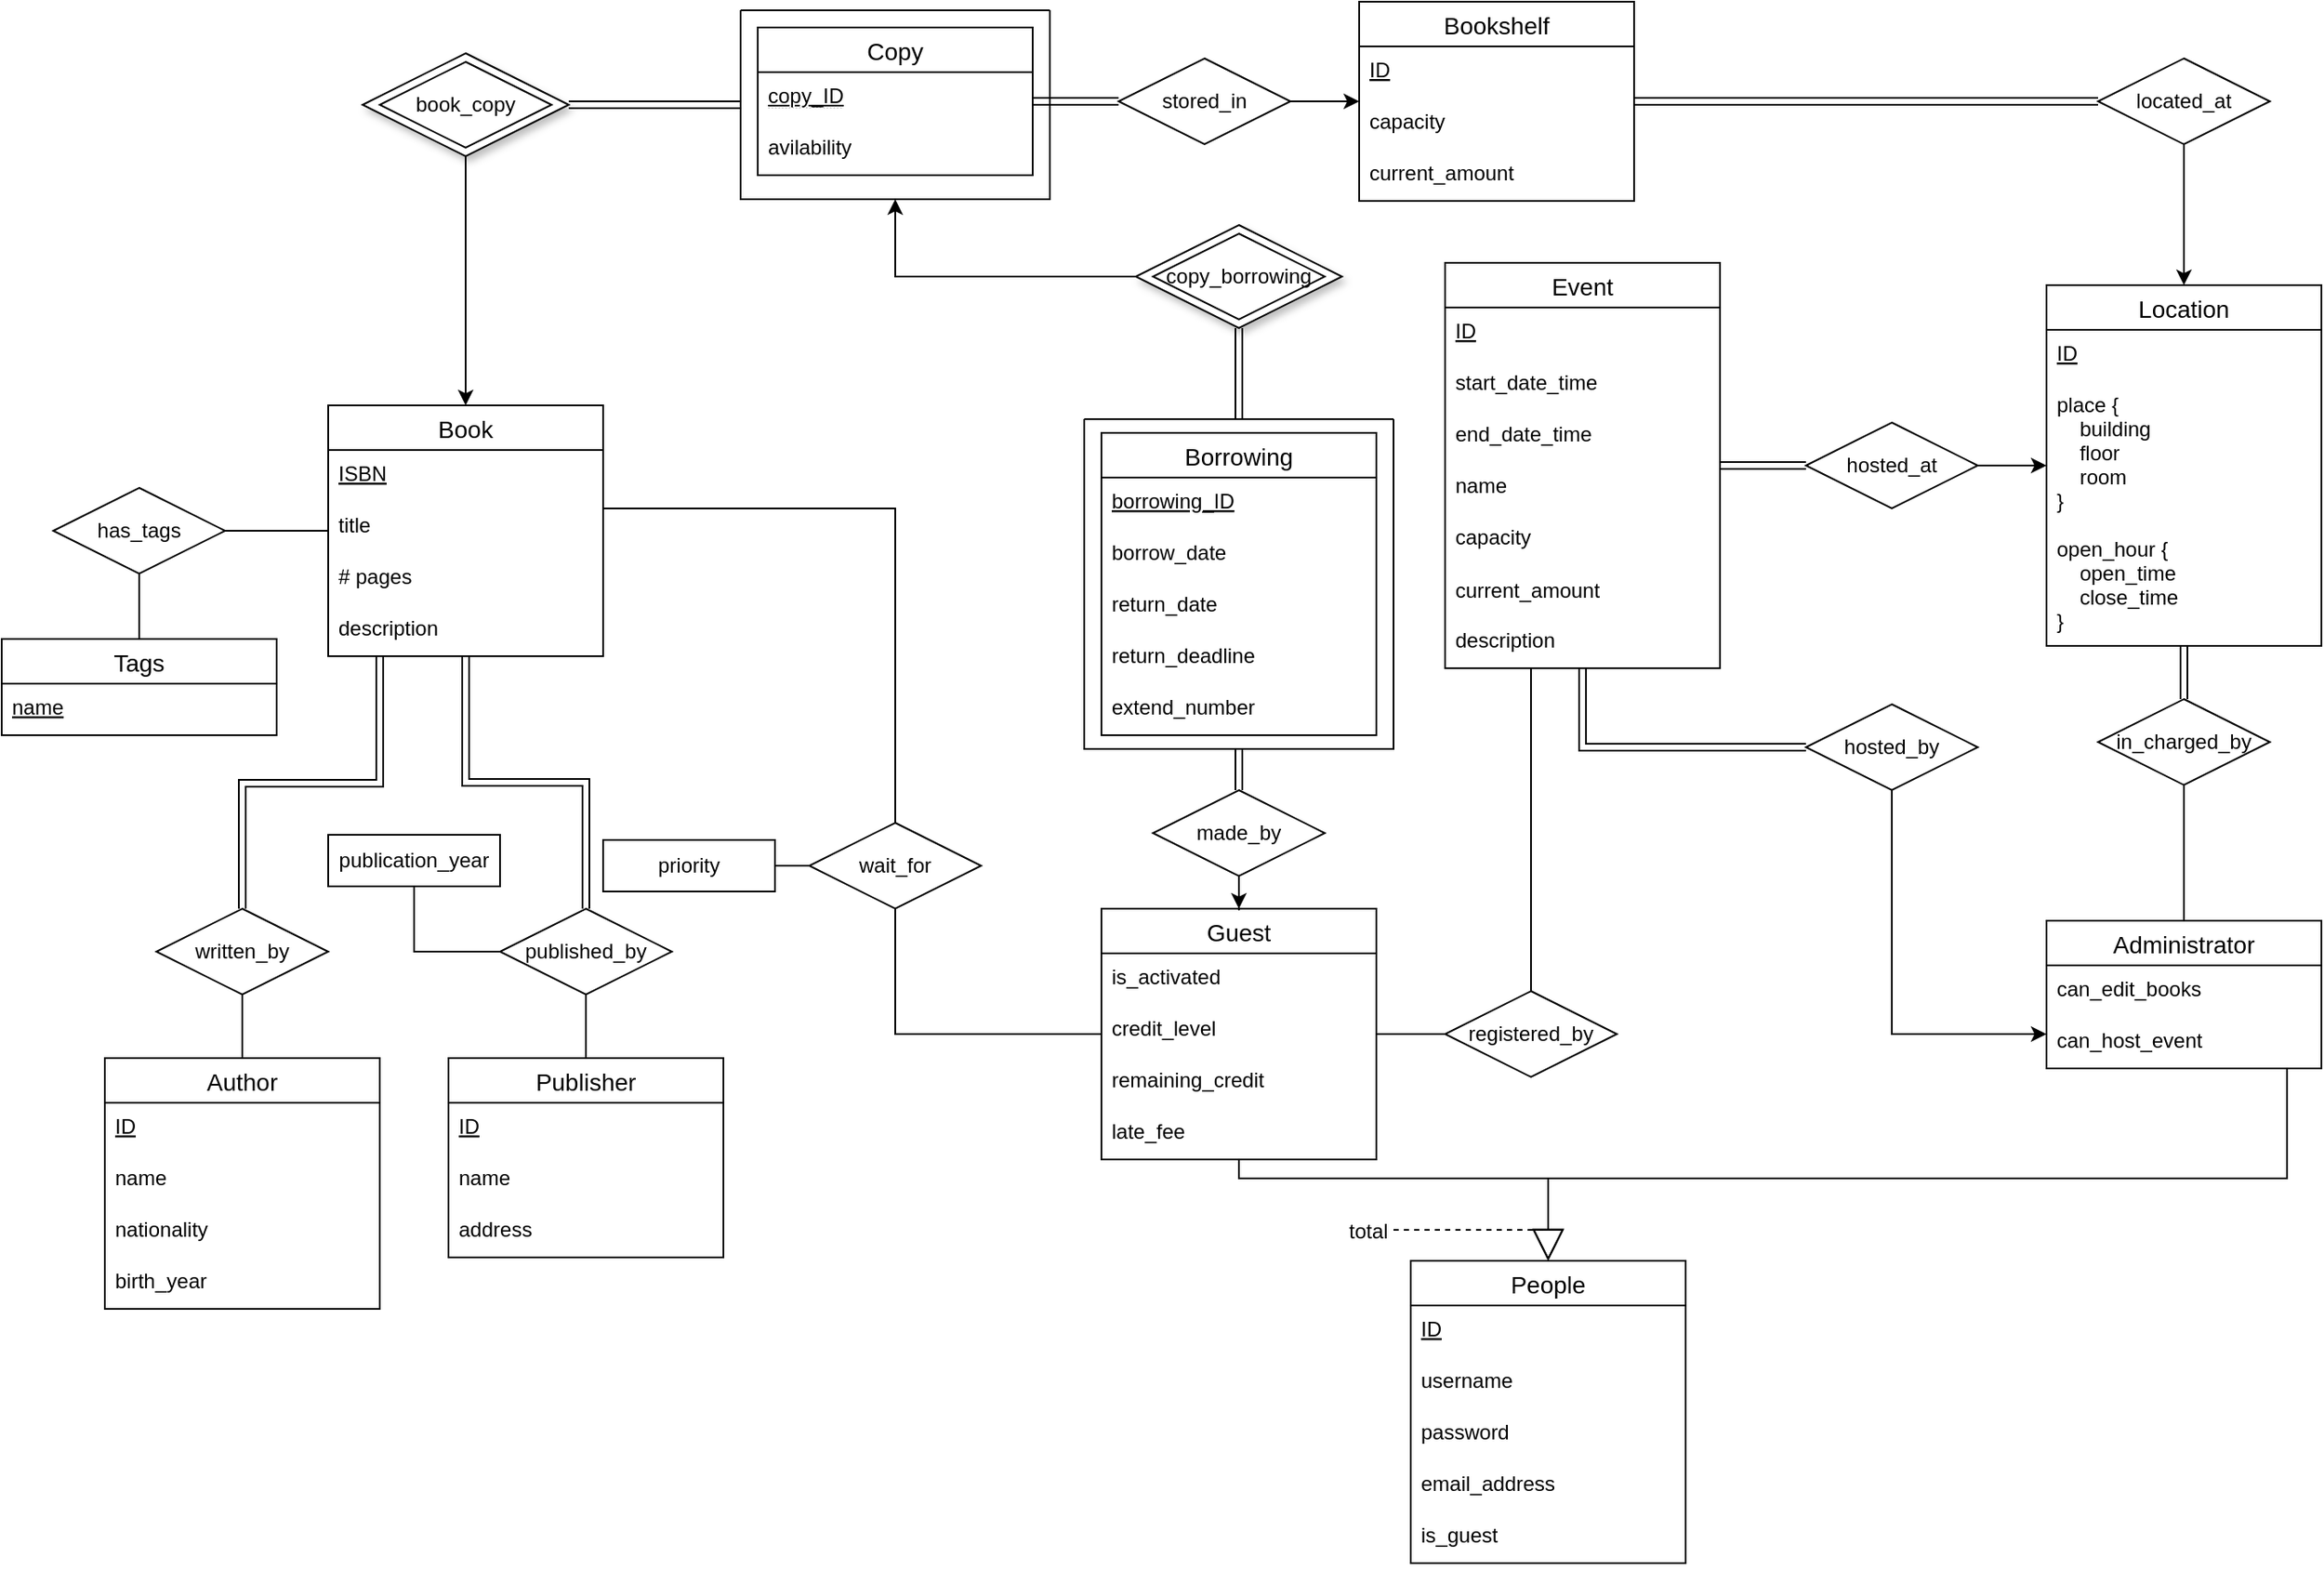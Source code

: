 <mxfile>
    <diagram id="R2lEEEUBdFMjLlhIrx00" name="Page-1">
        <mxGraphModel dx="1548" dy="529" grid="1" gridSize="10" guides="1" tooltips="1" connect="1" arrows="1" fold="1" page="1" pageScale="1" pageWidth="850" pageHeight="1100" math="0" shadow="0" extFonts="Permanent Marker^https://fonts.googleapis.com/css?family=Permanent+Marker">
            <root>
                <mxCell id="0"/>
                <mxCell id="1" parent="0"/>
                <mxCell id="11" value="" style="rhombus;whiteSpace=wrap;html=1;shadow=1;" vertex="1" parent="1">
                    <mxGeometry x="-280" y="105" width="120" height="60" as="geometry"/>
                </mxCell>
                <mxCell id="3pUokIxNdo1e3XjNeTQa-14" value="" style="rhombus;whiteSpace=wrap;html=1;shadow=1;" parent="1" vertex="1">
                    <mxGeometry x="170" y="205" width="120" height="60" as="geometry"/>
                </mxCell>
                <mxCell id="M0YwCfA4mjr5i9VfoFUj-1" value="Book" style="swimlane;fontStyle=0;childLayout=stackLayout;horizontal=1;startSize=26;horizontalStack=0;resizeParent=1;resizeParentMax=0;resizeLast=0;collapsible=1;marginBottom=0;align=center;fontSize=14;" parent="1" vertex="1">
                    <mxGeometry x="-300" y="310" width="160" height="146" as="geometry"/>
                </mxCell>
                <mxCell id="M0YwCfA4mjr5i9VfoFUj-2" value="ISBN" style="text;strokeColor=none;fillColor=none;spacingLeft=4;spacingRight=4;overflow=hidden;rotatable=0;points=[[0,0.5],[1,0.5]];portConstraint=eastwest;fontSize=12;fontStyle=4" parent="M0YwCfA4mjr5i9VfoFUj-1" vertex="1">
                    <mxGeometry y="26" width="160" height="30" as="geometry"/>
                </mxCell>
                <mxCell id="M0YwCfA4mjr5i9VfoFUj-3" value="title" style="text;strokeColor=none;fillColor=none;spacingLeft=4;spacingRight=4;overflow=hidden;rotatable=0;points=[[0,0.5],[1,0.5]];portConstraint=eastwest;fontSize=12;" parent="M0YwCfA4mjr5i9VfoFUj-1" vertex="1">
                    <mxGeometry y="56" width="160" height="30" as="geometry"/>
                </mxCell>
                <mxCell id="6Vq29FL__fgsb-6oe8JI-12" value="# pages" style="text;strokeColor=none;fillColor=none;spacingLeft=4;spacingRight=4;overflow=hidden;rotatable=0;points=[[0,0.5],[1,0.5]];portConstraint=eastwest;fontSize=12;" parent="M0YwCfA4mjr5i9VfoFUj-1" vertex="1">
                    <mxGeometry y="86" width="160" height="30" as="geometry"/>
                </mxCell>
                <mxCell id="3pUokIxNdo1e3XjNeTQa-11" value="description" style="text;strokeColor=none;fillColor=none;spacingLeft=4;spacingRight=4;overflow=hidden;rotatable=0;points=[[0,0.5],[1,0.5]];portConstraint=eastwest;fontSize=12;" parent="M0YwCfA4mjr5i9VfoFUj-1" vertex="1">
                    <mxGeometry y="116" width="160" height="30" as="geometry"/>
                </mxCell>
                <mxCell id="M0YwCfA4mjr5i9VfoFUj-5" value="Bookshelf" style="swimlane;fontStyle=0;childLayout=stackLayout;horizontal=1;startSize=26;horizontalStack=0;resizeParent=1;resizeParentMax=0;resizeLast=0;collapsible=1;marginBottom=0;align=center;fontSize=14;" parent="1" vertex="1">
                    <mxGeometry x="300" y="75" width="160" height="116" as="geometry"/>
                </mxCell>
                <mxCell id="M0YwCfA4mjr5i9VfoFUj-6" value="ID" style="text;strokeColor=none;fillColor=none;spacingLeft=4;spacingRight=4;overflow=hidden;rotatable=0;points=[[0,0.5],[1,0.5]];portConstraint=eastwest;fontSize=12;fontStyle=4" parent="M0YwCfA4mjr5i9VfoFUj-5" vertex="1">
                    <mxGeometry y="26" width="160" height="30" as="geometry"/>
                </mxCell>
                <mxCell id="M0YwCfA4mjr5i9VfoFUj-8" value="capacity" style="text;strokeColor=none;fillColor=none;spacingLeft=4;spacingRight=4;overflow=hidden;rotatable=0;points=[[0,0.5],[1,0.5]];portConstraint=eastwest;fontSize=12;" parent="M0YwCfA4mjr5i9VfoFUj-5" vertex="1">
                    <mxGeometry y="56" width="160" height="30" as="geometry"/>
                </mxCell>
                <mxCell id="RutCKX_S9ad8p6_v9QBn-16" value="current_amount" style="text;strokeColor=none;fillColor=none;spacingLeft=4;spacingRight=4;overflow=hidden;rotatable=0;points=[[0,0.5],[1,0.5]];portConstraint=eastwest;fontSize=12;" parent="M0YwCfA4mjr5i9VfoFUj-5" vertex="1">
                    <mxGeometry y="86" width="160" height="30" as="geometry"/>
                </mxCell>
                <mxCell id="M0YwCfA4mjr5i9VfoFUj-9" value="Location" style="swimlane;fontStyle=0;childLayout=stackLayout;horizontal=1;startSize=26;horizontalStack=0;resizeParent=1;resizeParentMax=0;resizeLast=0;collapsible=1;marginBottom=0;align=center;fontSize=14;" parent="1" vertex="1">
                    <mxGeometry x="700" y="240" width="160" height="210" as="geometry"/>
                </mxCell>
                <mxCell id="M0YwCfA4mjr5i9VfoFUj-11" value="ID" style="text;strokeColor=none;fillColor=none;spacingLeft=4;spacingRight=4;overflow=hidden;rotatable=0;points=[[0,0.5],[1,0.5]];portConstraint=eastwest;fontSize=12;fontStyle=4" parent="M0YwCfA4mjr5i9VfoFUj-9" vertex="1">
                    <mxGeometry y="26" width="160" height="30" as="geometry"/>
                </mxCell>
                <mxCell id="2" value="place {&#10;    building&#10;    floor&#10;    room&#10;}" style="text;strokeColor=none;fillColor=none;spacingLeft=4;spacingRight=4;overflow=hidden;rotatable=0;points=[[0,0.5],[1,0.5]];portConstraint=eastwest;fontSize=12;fontStyle=0" parent="M0YwCfA4mjr5i9VfoFUj-9" vertex="1">
                    <mxGeometry y="56" width="160" height="84" as="geometry"/>
                </mxCell>
                <mxCell id="m7qZ3WIpsGeV1RLe8qS_-42" value="open_hour {&#10;    open_time&#10;    close_time&#10;}" style="text;strokeColor=none;fillColor=none;spacingLeft=4;spacingRight=4;overflow=hidden;rotatable=0;points=[[0,0.5],[1,0.5]];portConstraint=eastwest;fontSize=12;fontStyle=0" parent="M0YwCfA4mjr5i9VfoFUj-9" vertex="1">
                    <mxGeometry y="140" width="160" height="70" as="geometry"/>
                </mxCell>
                <mxCell id="M0YwCfA4mjr5i9VfoFUj-31" style="edgeStyle=orthogonalEdgeStyle;shape=link;rounded=0;orthogonalLoop=1;jettySize=auto;html=1;exitX=0;exitY=0.5;exitDx=0;exitDy=0;" parent="1" source="M0YwCfA4mjr5i9VfoFUj-13" target="6Vq29FL__fgsb-6oe8JI-1" edge="1">
                    <mxGeometry relative="1" as="geometry">
                        <mxPoint x="120" y="133" as="targetPoint"/>
                    </mxGeometry>
                </mxCell>
                <mxCell id="M0YwCfA4mjr5i9VfoFUj-72" style="edgeStyle=orthogonalEdgeStyle;rounded=0;orthogonalLoop=1;jettySize=auto;html=1;exitX=1;exitY=0.5;exitDx=0;exitDy=0;" parent="1" source="M0YwCfA4mjr5i9VfoFUj-13" target="M0YwCfA4mjr5i9VfoFUj-5" edge="1">
                    <mxGeometry relative="1" as="geometry"/>
                </mxCell>
                <mxCell id="M0YwCfA4mjr5i9VfoFUj-13" value="stored_in" style="rhombus;whiteSpace=wrap;html=1;" parent="1" vertex="1">
                    <mxGeometry x="160" y="108" width="100" height="50" as="geometry"/>
                </mxCell>
                <mxCell id="M0YwCfA4mjr5i9VfoFUj-33" style="edgeStyle=orthogonalEdgeStyle;rounded=0;orthogonalLoop=1;jettySize=auto;html=1;exitX=0;exitY=0.5;exitDx=0;exitDy=0;shape=link;" parent="1" source="M0YwCfA4mjr5i9VfoFUj-14" target="M0YwCfA4mjr5i9VfoFUj-5" edge="1">
                    <mxGeometry relative="1" as="geometry"/>
                </mxCell>
                <mxCell id="M0YwCfA4mjr5i9VfoFUj-73" style="edgeStyle=orthogonalEdgeStyle;rounded=0;orthogonalLoop=1;jettySize=auto;html=1;exitX=0.5;exitY=1;exitDx=0;exitDy=0;" parent="1" source="M0YwCfA4mjr5i9VfoFUj-14" target="M0YwCfA4mjr5i9VfoFUj-9" edge="1">
                    <mxGeometry relative="1" as="geometry">
                        <mxPoint x="590" y="123" as="targetPoint"/>
                    </mxGeometry>
                </mxCell>
                <mxCell id="M0YwCfA4mjr5i9VfoFUj-14" value="located_at" style="rhombus;whiteSpace=wrap;html=1;" parent="1" vertex="1">
                    <mxGeometry x="730" y="108" width="100" height="50" as="geometry"/>
                </mxCell>
                <mxCell id="M0YwCfA4mjr5i9VfoFUj-15" value="Author" style="swimlane;fontStyle=0;childLayout=stackLayout;horizontal=1;startSize=26;horizontalStack=0;resizeParent=1;resizeParentMax=0;resizeLast=0;collapsible=1;marginBottom=0;align=center;fontSize=14;" parent="1" vertex="1">
                    <mxGeometry x="-430" y="690" width="160" height="146" as="geometry"/>
                </mxCell>
                <mxCell id="M0YwCfA4mjr5i9VfoFUj-16" value="ID" style="text;strokeColor=none;fillColor=none;spacingLeft=4;spacingRight=4;overflow=hidden;rotatable=0;points=[[0,0.5],[1,0.5]];portConstraint=eastwest;fontSize=12;fontStyle=4" parent="M0YwCfA4mjr5i9VfoFUj-15" vertex="1">
                    <mxGeometry y="26" width="160" height="30" as="geometry"/>
                </mxCell>
                <mxCell id="M0YwCfA4mjr5i9VfoFUj-17" value="name" style="text;strokeColor=none;fillColor=none;spacingLeft=4;spacingRight=4;overflow=hidden;rotatable=0;points=[[0,0.5],[1,0.5]];portConstraint=eastwest;fontSize=12;" parent="M0YwCfA4mjr5i9VfoFUj-15" vertex="1">
                    <mxGeometry y="56" width="160" height="30" as="geometry"/>
                </mxCell>
                <mxCell id="M0YwCfA4mjr5i9VfoFUj-18" value="nationality" style="text;strokeColor=none;fillColor=none;spacingLeft=4;spacingRight=4;overflow=hidden;rotatable=0;points=[[0,0.5],[1,0.5]];portConstraint=eastwest;fontSize=12;" parent="M0YwCfA4mjr5i9VfoFUj-15" vertex="1">
                    <mxGeometry y="86" width="160" height="30" as="geometry"/>
                </mxCell>
                <mxCell id="M0YwCfA4mjr5i9VfoFUj-23" value="birth_year" style="text;strokeColor=none;fillColor=none;spacingLeft=4;spacingRight=4;overflow=hidden;rotatable=0;points=[[0,0.5],[1,0.5]];portConstraint=eastwest;fontSize=12;" parent="M0YwCfA4mjr5i9VfoFUj-15" vertex="1">
                    <mxGeometry y="116" width="160" height="30" as="geometry"/>
                </mxCell>
                <mxCell id="M0YwCfA4mjr5i9VfoFUj-19" value="Publisher" style="swimlane;fontStyle=0;childLayout=stackLayout;horizontal=1;startSize=26;horizontalStack=0;resizeParent=1;resizeParentMax=0;resizeLast=0;collapsible=1;marginBottom=0;align=center;fontSize=14;" parent="1" vertex="1">
                    <mxGeometry x="-230" y="690" width="160" height="116" as="geometry"/>
                </mxCell>
                <mxCell id="M0YwCfA4mjr5i9VfoFUj-20" value="ID" style="text;strokeColor=none;fillColor=none;spacingLeft=4;spacingRight=4;overflow=hidden;rotatable=0;points=[[0,0.5],[1,0.5]];portConstraint=eastwest;fontSize=12;fontStyle=4" parent="M0YwCfA4mjr5i9VfoFUj-19" vertex="1">
                    <mxGeometry y="26" width="160" height="30" as="geometry"/>
                </mxCell>
                <mxCell id="M0YwCfA4mjr5i9VfoFUj-21" value="name" style="text;strokeColor=none;fillColor=none;spacingLeft=4;spacingRight=4;overflow=hidden;rotatable=0;points=[[0,0.5],[1,0.5]];portConstraint=eastwest;fontSize=12;" parent="M0YwCfA4mjr5i9VfoFUj-19" vertex="1">
                    <mxGeometry y="56" width="160" height="30" as="geometry"/>
                </mxCell>
                <mxCell id="M0YwCfA4mjr5i9VfoFUj-22" value="address" style="text;strokeColor=none;fillColor=none;spacingLeft=4;spacingRight=4;overflow=hidden;rotatable=0;points=[[0,0.5],[1,0.5]];portConstraint=eastwest;fontSize=12;" parent="M0YwCfA4mjr5i9VfoFUj-19" vertex="1">
                    <mxGeometry y="86" width="160" height="30" as="geometry"/>
                </mxCell>
                <mxCell id="M0YwCfA4mjr5i9VfoFUj-26" style="edgeStyle=orthogonalEdgeStyle;rounded=0;orthogonalLoop=1;jettySize=auto;html=1;exitX=0.5;exitY=0;exitDx=0;exitDy=0;shape=link;" parent="1" source="M0YwCfA4mjr5i9VfoFUj-24" target="M0YwCfA4mjr5i9VfoFUj-1" edge="1">
                    <mxGeometry relative="1" as="geometry">
                        <Array as="points">
                            <mxPoint x="-350" y="530"/>
                            <mxPoint x="-270" y="530"/>
                        </Array>
                    </mxGeometry>
                </mxCell>
                <mxCell id="M0YwCfA4mjr5i9VfoFUj-24" value="written_by" style="rhombus;whiteSpace=wrap;html=1;" parent="1" vertex="1">
                    <mxGeometry x="-400" y="603" width="100" height="50" as="geometry"/>
                </mxCell>
                <mxCell id="M0YwCfA4mjr5i9VfoFUj-28" style="edgeStyle=orthogonalEdgeStyle;rounded=0;orthogonalLoop=1;jettySize=auto;html=1;shape=link;" parent="1" source="M0YwCfA4mjr5i9VfoFUj-25" target="M0YwCfA4mjr5i9VfoFUj-1" edge="1">
                    <mxGeometry relative="1" as="geometry"/>
                </mxCell>
                <mxCell id="M0YwCfA4mjr5i9VfoFUj-25" value="published_by" style="rhombus;whiteSpace=wrap;html=1;" parent="1" vertex="1">
                    <mxGeometry x="-200" y="603" width="100" height="50" as="geometry"/>
                </mxCell>
                <mxCell id="M0YwCfA4mjr5i9VfoFUj-44" value="Guest" style="swimlane;fontStyle=0;childLayout=stackLayout;horizontal=1;startSize=26;horizontalStack=0;resizeParent=1;resizeParentMax=0;resizeLast=0;collapsible=1;marginBottom=0;align=center;fontSize=14;" parent="1" vertex="1">
                    <mxGeometry x="150" y="603" width="160" height="146" as="geometry"/>
                </mxCell>
                <mxCell id="5" value="is_activated" style="text;strokeColor=none;fillColor=none;spacingLeft=4;spacingRight=4;overflow=hidden;rotatable=0;points=[[0,0.5],[1,0.5]];portConstraint=eastwest;fontSize=12;" parent="M0YwCfA4mjr5i9VfoFUj-44" vertex="1">
                    <mxGeometry y="26" width="160" height="30" as="geometry"/>
                </mxCell>
                <mxCell id="M0YwCfA4mjr5i9VfoFUj-45" value="credit_level" style="text;strokeColor=none;fillColor=none;spacingLeft=4;spacingRight=4;overflow=hidden;rotatable=0;points=[[0,0.5],[1,0.5]];portConstraint=eastwest;fontSize=12;fontStyle=0" parent="M0YwCfA4mjr5i9VfoFUj-44" vertex="1">
                    <mxGeometry y="56" width="160" height="30" as="geometry"/>
                </mxCell>
                <mxCell id="6Vq29FL__fgsb-6oe8JI-16" value="remaining_credit" style="text;strokeColor=none;fillColor=none;spacingLeft=4;spacingRight=4;overflow=hidden;rotatable=0;points=[[0,0.5],[1,0.5]];portConstraint=eastwest;fontSize=12;" parent="M0YwCfA4mjr5i9VfoFUj-44" vertex="1">
                    <mxGeometry y="86" width="160" height="30" as="geometry"/>
                </mxCell>
                <mxCell id="m7qZ3WIpsGeV1RLe8qS_-4" value="late_fee" style="text;strokeColor=none;fillColor=none;spacingLeft=4;spacingRight=4;overflow=hidden;rotatable=0;points=[[0,0.5],[1,0.5]];portConstraint=eastwest;fontSize=12;" parent="M0YwCfA4mjr5i9VfoFUj-44" vertex="1">
                    <mxGeometry y="116" width="160" height="30" as="geometry"/>
                </mxCell>
                <mxCell id="M0YwCfA4mjr5i9VfoFUj-52" value="People" style="swimlane;fontStyle=0;childLayout=stackLayout;horizontal=1;startSize=26;horizontalStack=0;resizeParent=1;resizeParentMax=0;resizeLast=0;collapsible=1;marginBottom=0;align=center;fontSize=14;" parent="1" vertex="1">
                    <mxGeometry x="330" y="808" width="160" height="176" as="geometry"/>
                </mxCell>
                <mxCell id="M0YwCfA4mjr5i9VfoFUj-53" value="ID" style="text;strokeColor=none;fillColor=none;spacingLeft=4;spacingRight=4;overflow=hidden;rotatable=0;points=[[0,0.5],[1,0.5]];portConstraint=eastwest;fontSize=12;fontStyle=4" parent="M0YwCfA4mjr5i9VfoFUj-52" vertex="1">
                    <mxGeometry y="26" width="160" height="30" as="geometry"/>
                </mxCell>
                <mxCell id="m7qZ3WIpsGeV1RLe8qS_-3" value="username" style="text;strokeColor=none;fillColor=none;spacingLeft=4;spacingRight=4;overflow=hidden;rotatable=0;points=[[0,0.5],[1,0.5]];portConstraint=eastwest;fontSize=12;fontStyle=0" parent="M0YwCfA4mjr5i9VfoFUj-52" vertex="1">
                    <mxGeometry y="56" width="160" height="30" as="geometry"/>
                </mxCell>
                <mxCell id="m7qZ3WIpsGeV1RLe8qS_-9" value="password" style="text;strokeColor=none;fillColor=none;spacingLeft=4;spacingRight=4;overflow=hidden;rotatable=0;points=[[0,0.5],[1,0.5]];portConstraint=eastwest;fontSize=12;fontStyle=0" parent="M0YwCfA4mjr5i9VfoFUj-52" vertex="1">
                    <mxGeometry y="86" width="160" height="30" as="geometry"/>
                </mxCell>
                <mxCell id="6" value="email_address" style="text;strokeColor=none;fillColor=none;spacingLeft=4;spacingRight=4;overflow=hidden;rotatable=0;points=[[0,0.5],[1,0.5]];portConstraint=eastwest;fontSize=12;fontStyle=0" parent="M0YwCfA4mjr5i9VfoFUj-52" vertex="1">
                    <mxGeometry y="116" width="160" height="30" as="geometry"/>
                </mxCell>
                <mxCell id="3" value="is_guest" style="text;strokeColor=none;fillColor=none;spacingLeft=4;spacingRight=4;overflow=hidden;rotatable=0;points=[[0,0.5],[1,0.5]];portConstraint=eastwest;fontSize=12;fontStyle=0" parent="M0YwCfA4mjr5i9VfoFUj-52" vertex="1">
                    <mxGeometry y="146" width="160" height="30" as="geometry"/>
                </mxCell>
                <mxCell id="M0YwCfA4mjr5i9VfoFUj-56" value="Administrator" style="swimlane;fontStyle=0;childLayout=stackLayout;horizontal=1;startSize=26;horizontalStack=0;resizeParent=1;resizeParentMax=0;resizeLast=0;collapsible=1;marginBottom=0;align=center;fontSize=14;" parent="1" vertex="1">
                    <mxGeometry x="700" y="610" width="160" height="86" as="geometry"/>
                </mxCell>
                <mxCell id="m7qZ3WIpsGeV1RLe8qS_-21" value="can_edit_books" style="text;strokeColor=none;fillColor=none;spacingLeft=4;spacingRight=4;overflow=hidden;rotatable=0;points=[[0,0.5],[1,0.5]];portConstraint=eastwest;fontSize=12;" parent="M0YwCfA4mjr5i9VfoFUj-56" vertex="1">
                    <mxGeometry y="26" width="160" height="30" as="geometry"/>
                </mxCell>
                <mxCell id="m7qZ3WIpsGeV1RLe8qS_-43" value="can_host_event" style="text;strokeColor=none;fillColor=none;spacingLeft=4;spacingRight=4;overflow=hidden;rotatable=0;points=[[0,0.5],[1,0.5]];portConstraint=eastwest;fontSize=12;" parent="M0YwCfA4mjr5i9VfoFUj-56" vertex="1">
                    <mxGeometry y="56" width="160" height="30" as="geometry"/>
                </mxCell>
                <mxCell id="M0YwCfA4mjr5i9VfoFUj-63" value="" style="endArrow=none;html=1;rounded=0;" parent="1" source="M0YwCfA4mjr5i9VfoFUj-15" target="M0YwCfA4mjr5i9VfoFUj-24" edge="1">
                    <mxGeometry width="50" height="50" relative="1" as="geometry">
                        <mxPoint x="-430" y="740" as="sourcePoint"/>
                        <mxPoint x="-380" y="690" as="targetPoint"/>
                    </mxGeometry>
                </mxCell>
                <mxCell id="M0YwCfA4mjr5i9VfoFUj-64" value="" style="endArrow=none;html=1;rounded=0;" parent="1" source="M0YwCfA4mjr5i9VfoFUj-19" target="M0YwCfA4mjr5i9VfoFUj-25" edge="1">
                    <mxGeometry width="50" height="50" relative="1" as="geometry">
                        <mxPoint x="-490" y="687" as="sourcePoint"/>
                        <mxPoint x="-440" y="637" as="targetPoint"/>
                    </mxGeometry>
                </mxCell>
                <mxCell id="M0YwCfA4mjr5i9VfoFUj-76" value="" style="endArrow=block;endSize=16;endFill=0;html=1;rounded=0;edgeStyle=orthogonalEdgeStyle;" parent="1" source="M0YwCfA4mjr5i9VfoFUj-44" target="M0YwCfA4mjr5i9VfoFUj-52" edge="1">
                    <mxGeometry width="160" relative="1" as="geometry">
                        <mxPoint x="-35" y="708" as="sourcePoint"/>
                        <mxPoint x="125" y="708" as="targetPoint"/>
                        <Array as="points">
                            <mxPoint x="230" y="760"/>
                            <mxPoint x="410" y="760"/>
                        </Array>
                    </mxGeometry>
                </mxCell>
                <mxCell id="M0YwCfA4mjr5i9VfoFUj-77" value="" style="endArrow=block;endSize=16;endFill=0;html=1;rounded=0;edgeStyle=orthogonalEdgeStyle;" parent="1" source="M0YwCfA4mjr5i9VfoFUj-56" target="M0YwCfA4mjr5i9VfoFUj-52" edge="1">
                    <mxGeometry width="160" relative="1" as="geometry">
                        <mxPoint x="115" y="788" as="sourcePoint"/>
                        <mxPoint x="215" y="704" as="targetPoint"/>
                        <Array as="points">
                            <mxPoint x="840" y="760"/>
                            <mxPoint x="410" y="760"/>
                        </Array>
                    </mxGeometry>
                </mxCell>
                <mxCell id="M0YwCfA4mjr5i9VfoFUj-84" value="Borrowing" style="swimlane;fontStyle=0;childLayout=stackLayout;horizontal=1;startSize=26;horizontalStack=0;resizeParent=1;resizeParentMax=0;resizeLast=0;collapsible=1;marginBottom=0;align=center;fontSize=14;" parent="1" vertex="1">
                    <mxGeometry x="150" y="326" width="160" height="176" as="geometry"/>
                </mxCell>
                <mxCell id="M0YwCfA4mjr5i9VfoFUj-85" value="borrowing_ID" style="text;strokeColor=none;fillColor=none;spacingLeft=4;spacingRight=4;overflow=hidden;rotatable=0;points=[[0,0.5],[1,0.5]];portConstraint=eastwest;fontSize=12;fontStyle=4" parent="M0YwCfA4mjr5i9VfoFUj-84" vertex="1">
                    <mxGeometry y="26" width="160" height="30" as="geometry"/>
                </mxCell>
                <mxCell id="M0YwCfA4mjr5i9VfoFUj-86" value="borrow_date" style="text;strokeColor=none;fillColor=none;spacingLeft=4;spacingRight=4;overflow=hidden;rotatable=0;points=[[0,0.5],[1,0.5]];portConstraint=eastwest;fontSize=12;" parent="M0YwCfA4mjr5i9VfoFUj-84" vertex="1">
                    <mxGeometry y="56" width="160" height="30" as="geometry"/>
                </mxCell>
                <mxCell id="M0YwCfA4mjr5i9VfoFUj-108" value="return_date" style="text;strokeColor=none;fillColor=none;spacingLeft=4;spacingRight=4;overflow=hidden;rotatable=0;points=[[0,0.5],[1,0.5]];portConstraint=eastwest;fontSize=12;" parent="M0YwCfA4mjr5i9VfoFUj-84" vertex="1">
                    <mxGeometry y="86" width="160" height="30" as="geometry"/>
                </mxCell>
                <mxCell id="M0YwCfA4mjr5i9VfoFUj-109" value="return_deadline" style="text;strokeColor=none;fillColor=none;spacingLeft=4;spacingRight=4;overflow=hidden;rotatable=0;points=[[0,0.5],[1,0.5]];portConstraint=eastwest;fontSize=12;" parent="M0YwCfA4mjr5i9VfoFUj-84" vertex="1">
                    <mxGeometry y="116" width="160" height="30" as="geometry"/>
                </mxCell>
                <mxCell id="m7qZ3WIpsGeV1RLe8qS_-22" value="extend_number" style="text;strokeColor=none;fillColor=none;spacingLeft=4;spacingRight=4;overflow=hidden;rotatable=0;points=[[0,0.5],[1,0.5]];portConstraint=eastwest;fontSize=12;" parent="M0YwCfA4mjr5i9VfoFUj-84" vertex="1">
                    <mxGeometry y="146" width="160" height="30" as="geometry"/>
                </mxCell>
                <mxCell id="M0YwCfA4mjr5i9VfoFUj-88" style="edgeStyle=orthogonalEdgeStyle;rounded=0;orthogonalLoop=1;jettySize=auto;html=1;shape=link;" parent="1" source="M0YwCfA4mjr5i9VfoFUj-87" target="3pUokIxNdo1e3XjNeTQa-12" edge="1">
                    <mxGeometry relative="1" as="geometry"/>
                </mxCell>
                <mxCell id="M0YwCfA4mjr5i9VfoFUj-89" style="edgeStyle=orthogonalEdgeStyle;rounded=0;orthogonalLoop=1;jettySize=auto;html=1;exitX=0.5;exitY=1;exitDx=0;exitDy=0;" parent="1" source="M0YwCfA4mjr5i9VfoFUj-87" target="M0YwCfA4mjr5i9VfoFUj-44" edge="1">
                    <mxGeometry relative="1" as="geometry">
                        <mxPoint x="230" y="618" as="sourcePoint"/>
                        <Array as="points"/>
                    </mxGeometry>
                </mxCell>
                <mxCell id="M0YwCfA4mjr5i9VfoFUj-87" value="made_by" style="rhombus;whiteSpace=wrap;html=1;" parent="1" vertex="1">
                    <mxGeometry x="180" y="534" width="100" height="50" as="geometry"/>
                </mxCell>
                <mxCell id="M0YwCfA4mjr5i9VfoFUj-91" style="edgeStyle=orthogonalEdgeStyle;shape=link;rounded=0;orthogonalLoop=1;jettySize=auto;html=1;" parent="1" source="3pUokIxNdo1e3XjNeTQa-14" target="3pUokIxNdo1e3XjNeTQa-12" edge="1">
                    <mxGeometry relative="1" as="geometry"/>
                </mxCell>
                <mxCell id="M0YwCfA4mjr5i9VfoFUj-90" value="copy_borrowing" style="rhombus;whiteSpace=wrap;html=1;" parent="1" vertex="1">
                    <mxGeometry x="180" y="210" width="100" height="50" as="geometry"/>
                </mxCell>
                <mxCell id="M0YwCfA4mjr5i9VfoFUj-94" value="" style="endArrow=none;html=1;rounded=0;edgeStyle=orthogonalEdgeStyle;startArrow=classic;startFill=1;" parent="1" source="10" target="3pUokIxNdo1e3XjNeTQa-14" edge="1">
                    <mxGeometry width="50" height="50" relative="1" as="geometry">
                        <mxPoint x="30" y="188" as="sourcePoint"/>
                        <mxPoint x="190" y="430" as="targetPoint"/>
                        <Array as="points">
                            <mxPoint x="30" y="235"/>
                        </Array>
                    </mxGeometry>
                </mxCell>
                <mxCell id="RutCKX_S9ad8p6_v9QBn-1" value="Tags" style="swimlane;fontStyle=0;childLayout=stackLayout;horizontal=1;startSize=26;horizontalStack=0;resizeParent=1;resizeParentMax=0;resizeLast=0;collapsible=1;marginBottom=0;align=center;fontSize=14;" parent="1" vertex="1">
                    <mxGeometry x="-490" y="446" width="160" height="56" as="geometry"/>
                </mxCell>
                <mxCell id="RutCKX_S9ad8p6_v9QBn-2" value="name" style="text;strokeColor=none;fillColor=none;spacingLeft=4;spacingRight=4;overflow=hidden;rotatable=0;points=[[0,0.5],[1,0.5]];portConstraint=eastwest;fontSize=12;fontStyle=4" parent="RutCKX_S9ad8p6_v9QBn-1" vertex="1">
                    <mxGeometry y="26" width="160" height="30" as="geometry"/>
                </mxCell>
                <mxCell id="RutCKX_S9ad8p6_v9QBn-7" value="has_tags" style="rhombus;whiteSpace=wrap;html=1;" parent="1" vertex="1">
                    <mxGeometry x="-460" y="358" width="100" height="50" as="geometry"/>
                </mxCell>
                <mxCell id="RutCKX_S9ad8p6_v9QBn-8" value="" style="endArrow=none;html=1;rounded=0;edgeStyle=orthogonalEdgeStyle;" parent="1" source="M0YwCfA4mjr5i9VfoFUj-1" target="RutCKX_S9ad8p6_v9QBn-7" edge="1">
                    <mxGeometry width="50" height="50" relative="1" as="geometry">
                        <mxPoint x="-560" y="163" as="sourcePoint"/>
                        <mxPoint x="-520" y="163" as="targetPoint"/>
                    </mxGeometry>
                </mxCell>
                <mxCell id="RutCKX_S9ad8p6_v9QBn-9" value="" style="endArrow=none;html=1;rounded=0;exitX=0.5;exitY=1;exitDx=0;exitDy=0;edgeStyle=orthogonalEdgeStyle;" parent="1" source="RutCKX_S9ad8p6_v9QBn-7" target="RutCKX_S9ad8p6_v9QBn-1" edge="1">
                    <mxGeometry width="50" height="50" relative="1" as="geometry">
                        <mxPoint x="-690" y="380" as="sourcePoint"/>
                        <mxPoint x="-650" y="380" as="targetPoint"/>
                    </mxGeometry>
                </mxCell>
                <mxCell id="6Vq29FL__fgsb-6oe8JI-1" value="Copy" style="swimlane;fontStyle=0;childLayout=stackLayout;horizontal=1;startSize=26;horizontalStack=0;resizeParent=1;resizeParentMax=0;resizeLast=0;collapsible=1;marginBottom=0;align=center;fontSize=14;" parent="1" vertex="1">
                    <mxGeometry x="-50" y="90" width="160" height="86" as="geometry"/>
                </mxCell>
                <mxCell id="6Vq29FL__fgsb-6oe8JI-2" value="&lt;u style=&quot;text-decoration:underline dotted;text-underline-position:under&quot;&gt;copy_ID&lt;/u&gt;" style="text;strokeColor=none;fillColor=none;spacingLeft=4;spacingRight=4;overflow=hidden;rotatable=0;points=[[0,0.5],[1,0.5]];portConstraint=eastwest;fontSize=12;fontStyle=4;html=1;" parent="6Vq29FL__fgsb-6oe8JI-1" vertex="1">
                    <mxGeometry y="26" width="160" height="30" as="geometry"/>
                </mxCell>
                <mxCell id="6Vq29FL__fgsb-6oe8JI-6" value="avilability" style="text;strokeColor=none;fillColor=none;spacingLeft=4;spacingRight=4;overflow=hidden;rotatable=0;points=[[0,0.5],[1,0.5]];portConstraint=eastwest;fontSize=12;" parent="6Vq29FL__fgsb-6oe8JI-1" vertex="1">
                    <mxGeometry y="56" width="160" height="30" as="geometry"/>
                </mxCell>
                <mxCell id="6Vq29FL__fgsb-6oe8JI-10" style="edgeStyle=orthogonalEdgeStyle;rounded=0;orthogonalLoop=1;jettySize=auto;html=1;shape=link;entryX=0;entryY=0.5;entryDx=0;entryDy=0;exitX=1;exitY=0.5;exitDx=0;exitDy=0;" parent="1" source="11" target="10" edge="1">
                    <mxGeometry relative="1" as="geometry">
                        <mxPoint x="-160" y="133" as="sourcePoint"/>
                        <mxPoint x="-60" y="133" as="targetPoint"/>
                    </mxGeometry>
                </mxCell>
                <mxCell id="6Vq29FL__fgsb-6oe8JI-11" style="edgeStyle=orthogonalEdgeStyle;rounded=0;orthogonalLoop=1;jettySize=auto;html=1;exitX=0.5;exitY=1;exitDx=0;exitDy=0;" parent="1" source="11" target="M0YwCfA4mjr5i9VfoFUj-1" edge="1">
                    <mxGeometry relative="1" as="geometry">
                        <mxPoint x="-10" y="469" as="targetPoint"/>
                        <Array as="points"/>
                        <mxPoint x="-220" y="163" as="sourcePoint"/>
                    </mxGeometry>
                </mxCell>
                <mxCell id="6Vq29FL__fgsb-6oe8JI-9" value="book_copy" style="rhombus;whiteSpace=wrap;html=1;" parent="1" vertex="1">
                    <mxGeometry x="-270" y="110" width="100" height="50" as="geometry"/>
                </mxCell>
                <mxCell id="6Vq29FL__fgsb-6oe8JI-13" value="publication_year" style="rounded=0;whiteSpace=wrap;html=1;" parent="1" vertex="1">
                    <mxGeometry x="-300" y="560" width="100" height="30" as="geometry"/>
                </mxCell>
                <mxCell id="6Vq29FL__fgsb-6oe8JI-15" value="" style="endArrow=none;html=1;rounded=0;edgeStyle=orthogonalEdgeStyle;entryX=0;entryY=0.5;entryDx=0;entryDy=0;" parent="1" source="6Vq29FL__fgsb-6oe8JI-13" target="M0YwCfA4mjr5i9VfoFUj-25" edge="1">
                    <mxGeometry width="50" height="50" relative="1" as="geometry">
                        <mxPoint x="-20" y="747" as="sourcePoint"/>
                        <mxPoint x="30" y="697" as="targetPoint"/>
                    </mxGeometry>
                </mxCell>
                <mxCell id="m7qZ3WIpsGeV1RLe8qS_-6" style="edgeStyle=orthogonalEdgeStyle;rounded=0;orthogonalLoop=1;jettySize=auto;html=1;exitX=0.5;exitY=0;exitDx=0;exitDy=0;shape=link;" parent="1" source="m7qZ3WIpsGeV1RLe8qS_-5" target="M0YwCfA4mjr5i9VfoFUj-9" edge="1">
                    <mxGeometry relative="1" as="geometry"/>
                </mxCell>
                <mxCell id="m7qZ3WIpsGeV1RLe8qS_-7" style="edgeStyle=orthogonalEdgeStyle;rounded=0;orthogonalLoop=1;jettySize=auto;html=1;exitX=0.5;exitY=1;exitDx=0;exitDy=0;endArrow=none;endFill=0;" parent="1" source="m7qZ3WIpsGeV1RLe8qS_-5" target="M0YwCfA4mjr5i9VfoFUj-56" edge="1">
                    <mxGeometry relative="1" as="geometry">
                        <Array as="points">
                            <mxPoint x="780" y="623"/>
                            <mxPoint x="780" y="623"/>
                        </Array>
                    </mxGeometry>
                </mxCell>
                <mxCell id="m7qZ3WIpsGeV1RLe8qS_-5" value="in_charged_by" style="rhombus;whiteSpace=wrap;html=1;" parent="1" vertex="1">
                    <mxGeometry x="730" y="481" width="100" height="50" as="geometry"/>
                </mxCell>
                <mxCell id="m7qZ3WIpsGeV1RLe8qS_-53" style="edgeStyle=orthogonalEdgeStyle;shape=link;rounded=0;orthogonalLoop=1;jettySize=auto;html=1;exitX=0;exitY=0.5;exitDx=0;exitDy=0;endArrow=classic;endFill=1;" parent="1" source="m7qZ3WIpsGeV1RLe8qS_-45" target="m7qZ3WIpsGeV1RLe8qS_-33" edge="1">
                    <mxGeometry relative="1" as="geometry">
                        <mxPoint x="525.525" y="308.531" as="targetPoint"/>
                        <Array as="points"/>
                    </mxGeometry>
                </mxCell>
                <mxCell id="m7qZ3WIpsGeV1RLe8qS_-54" style="edgeStyle=orthogonalEdgeStyle;rounded=0;orthogonalLoop=1;jettySize=auto;html=1;endArrow=classic;endFill=1;exitX=1;exitY=0.5;exitDx=0;exitDy=0;" parent="1" source="m7qZ3WIpsGeV1RLe8qS_-45" target="M0YwCfA4mjr5i9VfoFUj-9" edge="1">
                    <mxGeometry relative="1" as="geometry">
                        <mxPoint x="640" y="348" as="sourcePoint"/>
                    </mxGeometry>
                </mxCell>
                <mxCell id="m7qZ3WIpsGeV1RLe8qS_-45" value="hosted_at" style="rhombus;whiteSpace=wrap;html=1;" parent="1" vertex="1">
                    <mxGeometry x="560" y="320" width="100" height="50" as="geometry"/>
                </mxCell>
                <mxCell id="m7qZ3WIpsGeV1RLe8qS_-47" style="edgeStyle=orthogonalEdgeStyle;rounded=0;orthogonalLoop=1;jettySize=auto;html=1;exitX=0.5;exitY=1;exitDx=0;exitDy=0;" parent="1" source="m7qZ3WIpsGeV1RLe8qS_-46" target="M0YwCfA4mjr5i9VfoFUj-56" edge="1">
                    <mxGeometry relative="1" as="geometry">
                        <Array as="points">
                            <mxPoint x="610" y="676"/>
                        </Array>
                    </mxGeometry>
                </mxCell>
                <mxCell id="m7qZ3WIpsGeV1RLe8qS_-49" style="edgeStyle=orthogonalEdgeStyle;rounded=0;orthogonalLoop=1;jettySize=auto;html=1;exitX=0;exitY=0.5;exitDx=0;exitDy=0;endArrow=classic;endFill=1;shape=link;" parent="1" source="m7qZ3WIpsGeV1RLe8qS_-46" target="m7qZ3WIpsGeV1RLe8qS_-33" edge="1">
                    <mxGeometry relative="1" as="geometry">
                        <mxPoint x="525" y="358.034" as="targetPoint"/>
                    </mxGeometry>
                </mxCell>
                <mxCell id="m7qZ3WIpsGeV1RLe8qS_-46" value="hosted_by" style="rhombus;whiteSpace=wrap;html=1;" parent="1" vertex="1">
                    <mxGeometry x="560" y="484" width="100" height="50" as="geometry"/>
                </mxCell>
                <mxCell id="m7qZ3WIpsGeV1RLe8qS_-56" style="edgeStyle=orthogonalEdgeStyle;rounded=0;orthogonalLoop=1;jettySize=auto;html=1;exitX=0;exitY=0.5;exitDx=0;exitDy=0;endArrow=none;endFill=0;" parent="1" source="m7qZ3WIpsGeV1RLe8qS_-55" target="M0YwCfA4mjr5i9VfoFUj-44" edge="1">
                    <mxGeometry relative="1" as="geometry"/>
                </mxCell>
                <mxCell id="m7qZ3WIpsGeV1RLe8qS_-57" style="edgeStyle=orthogonalEdgeStyle;rounded=0;orthogonalLoop=1;jettySize=auto;html=1;exitX=0.5;exitY=0;exitDx=0;exitDy=0;endArrow=none;endFill=0;" parent="1" source="m7qZ3WIpsGeV1RLe8qS_-55" target="m7qZ3WIpsGeV1RLe8qS_-33" edge="1">
                    <mxGeometry relative="1" as="geometry">
                        <Array as="points">
                            <mxPoint x="400" y="560"/>
                            <mxPoint x="400" y="560"/>
                        </Array>
                        <mxPoint x="400" y="487.5" as="targetPoint"/>
                    </mxGeometry>
                </mxCell>
                <mxCell id="m7qZ3WIpsGeV1RLe8qS_-55" value="registered_by" style="rhombus;whiteSpace=wrap;html=1;" parent="1" vertex="1">
                    <mxGeometry x="350" y="651" width="100" height="50" as="geometry"/>
                </mxCell>
                <mxCell id="3pUokIxNdo1e3XjNeTQa-7" style="edgeStyle=orthogonalEdgeStyle;rounded=0;orthogonalLoop=1;jettySize=auto;html=1;exitX=0.5;exitY=1;exitDx=0;exitDy=0;endArrow=none;endFill=0;" parent="1" source="3pUokIxNdo1e3XjNeTQa-5" target="M0YwCfA4mjr5i9VfoFUj-44" edge="1">
                    <mxGeometry relative="1" as="geometry"/>
                </mxCell>
                <mxCell id="3pUokIxNdo1e3XjNeTQa-8" style="edgeStyle=orthogonalEdgeStyle;rounded=0;orthogonalLoop=1;jettySize=auto;html=1;exitX=0.5;exitY=0;exitDx=0;exitDy=0;endArrow=none;endFill=0;" parent="1" source="3pUokIxNdo1e3XjNeTQa-5" target="M0YwCfA4mjr5i9VfoFUj-1" edge="1">
                    <mxGeometry relative="1" as="geometry">
                        <mxPoint x="30" y="480" as="targetPoint"/>
                        <Array as="points">
                            <mxPoint x="30" y="370"/>
                        </Array>
                    </mxGeometry>
                </mxCell>
                <mxCell id="14" style="edgeStyle=orthogonalEdgeStyle;html=1;exitX=0;exitY=0.5;exitDx=0;exitDy=0;endArrow=none;endFill=0;" edge="1" parent="1" source="3pUokIxNdo1e3XjNeTQa-5" target="13">
                    <mxGeometry relative="1" as="geometry"/>
                </mxCell>
                <mxCell id="3pUokIxNdo1e3XjNeTQa-5" value="wait_for" style="rhombus;whiteSpace=wrap;html=1;" parent="1" vertex="1">
                    <mxGeometry x="-20" y="553" width="100" height="50" as="geometry"/>
                </mxCell>
                <mxCell id="3pUokIxNdo1e3XjNeTQa-12" value="" style="swimlane;startSize=0;" parent="1" vertex="1">
                    <mxGeometry x="140" y="318" width="180" height="192" as="geometry"/>
                </mxCell>
                <mxCell id="YyJV3YzGnMf7hOjJCWoC-1" value="" style="endArrow=none;dashed=1;html=1;rounded=0;" parent="1" edge="1">
                    <mxGeometry width="50" height="50" relative="1" as="geometry">
                        <mxPoint x="320" y="790" as="sourcePoint"/>
                        <mxPoint x="410" y="790" as="targetPoint"/>
                    </mxGeometry>
                </mxCell>
                <mxCell id="YyJV3YzGnMf7hOjJCWoC-2" value="total" style="text;html=1;align=center;verticalAlign=middle;resizable=0;points=[];autosize=1;strokeColor=none;fillColor=none;" parent="1" vertex="1">
                    <mxGeometry x="280" y="776" width="50" height="30" as="geometry"/>
                </mxCell>
                <mxCell id="m7qZ3WIpsGeV1RLe8qS_-33" value="Event" style="swimlane;fontStyle=0;childLayout=stackLayout;horizontal=1;startSize=26;horizontalStack=0;resizeParent=1;resizeParentMax=0;resizeLast=0;collapsible=1;marginBottom=0;align=center;fontSize=14;" parent="1" vertex="1">
                    <mxGeometry x="350" y="227" width="160" height="236" as="geometry"/>
                </mxCell>
                <mxCell id="AqIdlSZo3u4nEyOkJ_SE-5" value="ID" style="text;strokeColor=none;fillColor=none;spacingLeft=4;spacingRight=4;overflow=hidden;rotatable=0;points=[[0,0.5],[1,0.5]];portConstraint=eastwest;fontSize=12;fontStyle=4" parent="m7qZ3WIpsGeV1RLe8qS_-33" vertex="1">
                    <mxGeometry y="26" width="160" height="30" as="geometry"/>
                </mxCell>
                <mxCell id="AqIdlSZo3u4nEyOkJ_SE-7" value="start_date_time" style="text;strokeColor=none;fillColor=none;spacingLeft=4;spacingRight=4;overflow=hidden;rotatable=0;points=[[0,0.5],[1,0.5]];portConstraint=eastwest;fontSize=12;fontStyle=0" parent="m7qZ3WIpsGeV1RLe8qS_-33" vertex="1">
                    <mxGeometry y="56" width="160" height="30" as="geometry"/>
                </mxCell>
                <mxCell id="AqIdlSZo3u4nEyOkJ_SE-6" value="end_date_time" style="text;strokeColor=none;fillColor=none;spacingLeft=4;spacingRight=4;overflow=hidden;rotatable=0;points=[[0,0.5],[1,0.5]];portConstraint=eastwest;fontSize=12;fontStyle=0" parent="m7qZ3WIpsGeV1RLe8qS_-33" vertex="1">
                    <mxGeometry y="86" width="160" height="30" as="geometry"/>
                </mxCell>
                <mxCell id="m7qZ3WIpsGeV1RLe8qS_-38" value="name" style="text;strokeColor=none;fillColor=none;spacingLeft=4;spacingRight=4;overflow=hidden;rotatable=0;points=[[0,0.5],[1,0.5]];portConstraint=eastwest;fontSize=12;fontStyle=0" parent="m7qZ3WIpsGeV1RLe8qS_-33" vertex="1">
                    <mxGeometry y="116" width="160" height="30" as="geometry"/>
                </mxCell>
                <mxCell id="m7qZ3WIpsGeV1RLe8qS_-36" value="capacity" style="text;strokeColor=none;fillColor=none;spacingLeft=4;spacingRight=4;overflow=hidden;rotatable=0;points=[[0,0.5],[1,0.5]];portConstraint=eastwest;fontSize=12;fontStyle=0" parent="m7qZ3WIpsGeV1RLe8qS_-33" vertex="1">
                    <mxGeometry y="146" width="160" height="30" as="geometry"/>
                </mxCell>
                <mxCell id="a91NYEVBYUr5msId86aO-2" value="current_amount" style="text;strokeColor=none;fillColor=none;align=left;verticalAlign=middle;spacingLeft=4;spacingRight=4;overflow=hidden;points=[[0,0.5],[1,0.5]];portConstraint=eastwest;rotatable=0;whiteSpace=wrap;html=1;" parent="m7qZ3WIpsGeV1RLe8qS_-33" vertex="1">
                    <mxGeometry y="176" width="160" height="30" as="geometry"/>
                </mxCell>
                <mxCell id="AqIdlSZo3u4nEyOkJ_SE-3" value="description" style="text;strokeColor=none;fillColor=none;spacingLeft=4;spacingRight=4;overflow=hidden;rotatable=0;points=[[0,0.5],[1,0.5]];portConstraint=eastwest;fontSize=12;fontStyle=0" parent="m7qZ3WIpsGeV1RLe8qS_-33" vertex="1">
                    <mxGeometry y="206" width="160" height="30" as="geometry"/>
                </mxCell>
                <mxCell id="10" value="" style="swimlane;startSize=0;" vertex="1" parent="1">
                    <mxGeometry x="-60" y="80" width="180" height="110" as="geometry"/>
                </mxCell>
                <mxCell id="13" value="priority" style="rounded=0;whiteSpace=wrap;html=1;" vertex="1" parent="1">
                    <mxGeometry x="-140" y="563" width="100" height="30" as="geometry"/>
                </mxCell>
            </root>
        </mxGraphModel>
    </diagram>
</mxfile>